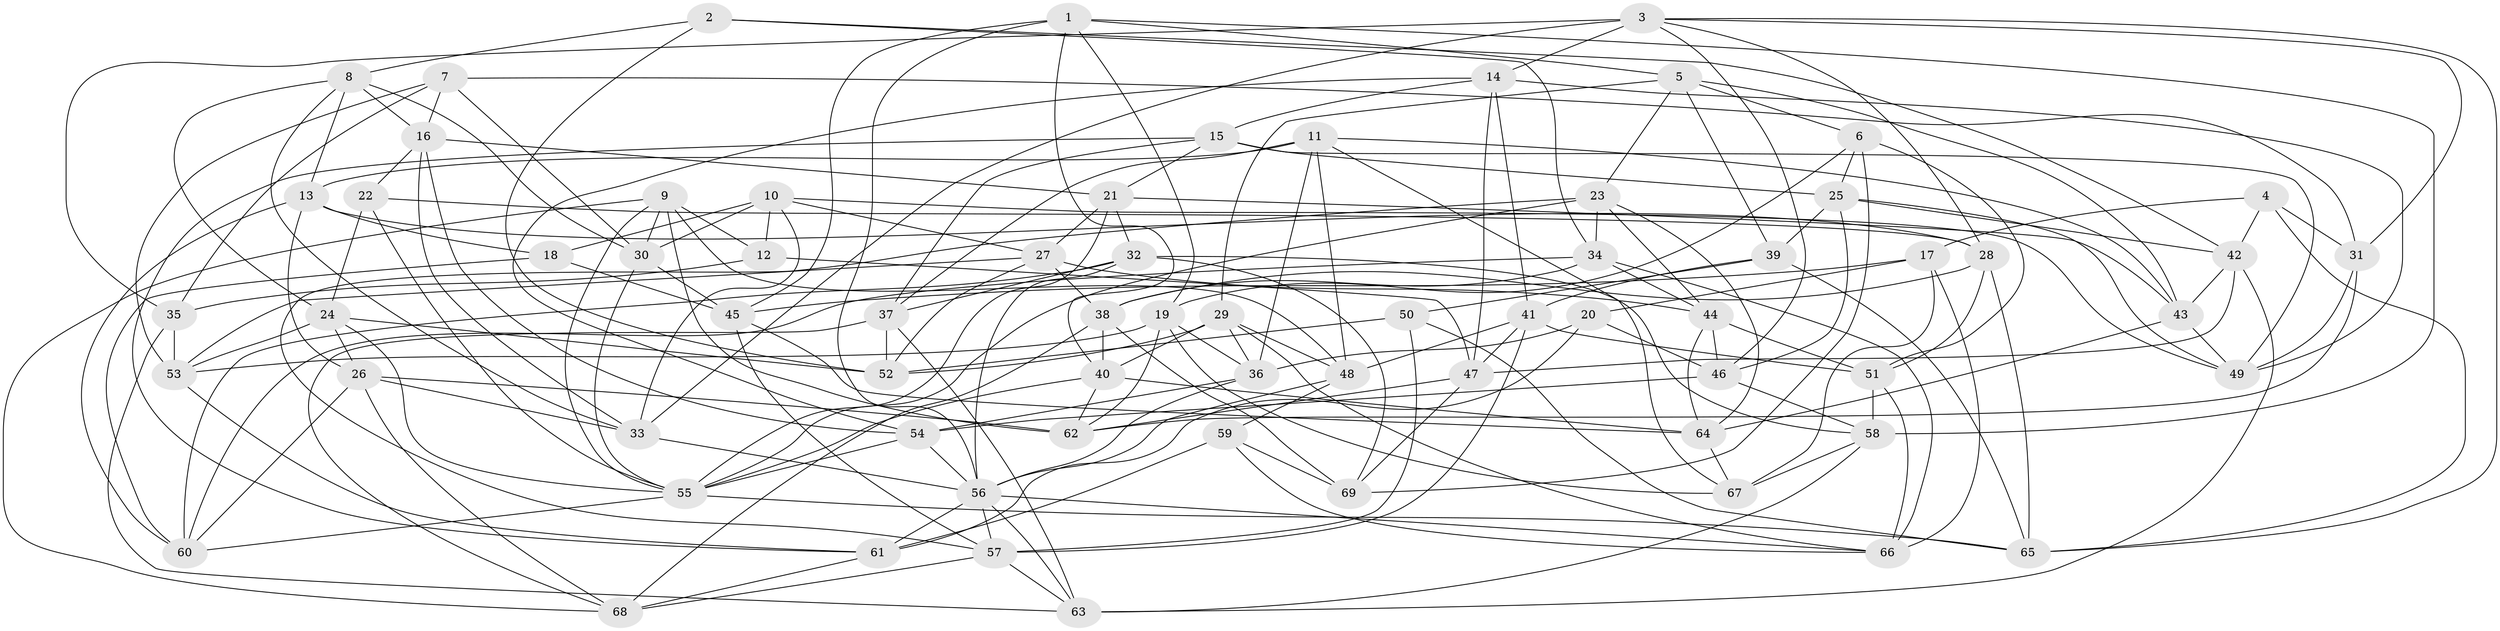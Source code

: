 // original degree distribution, {4: 1.0}
// Generated by graph-tools (version 1.1) at 2025/27/03/09/25 03:27:01]
// undirected, 69 vertices, 200 edges
graph export_dot {
graph [start="1"]
  node [color=gray90,style=filled];
  1;
  2;
  3;
  4;
  5;
  6;
  7;
  8;
  9;
  10;
  11;
  12;
  13;
  14;
  15;
  16;
  17;
  18;
  19;
  20;
  21;
  22;
  23;
  24;
  25;
  26;
  27;
  28;
  29;
  30;
  31;
  32;
  33;
  34;
  35;
  36;
  37;
  38;
  39;
  40;
  41;
  42;
  43;
  44;
  45;
  46;
  47;
  48;
  49;
  50;
  51;
  52;
  53;
  54;
  55;
  56;
  57;
  58;
  59;
  60;
  61;
  62;
  63;
  64;
  65;
  66;
  67;
  68;
  69;
  1 -- 5 [weight=1.0];
  1 -- 19 [weight=1.0];
  1 -- 40 [weight=1.0];
  1 -- 45 [weight=1.0];
  1 -- 56 [weight=1.0];
  1 -- 58 [weight=1.0];
  2 -- 8 [weight=1.0];
  2 -- 34 [weight=1.0];
  2 -- 42 [weight=1.0];
  2 -- 52 [weight=1.0];
  3 -- 14 [weight=1.0];
  3 -- 28 [weight=1.0];
  3 -- 31 [weight=1.0];
  3 -- 33 [weight=1.0];
  3 -- 35 [weight=2.0];
  3 -- 46 [weight=1.0];
  3 -- 65 [weight=1.0];
  4 -- 17 [weight=1.0];
  4 -- 31 [weight=1.0];
  4 -- 42 [weight=1.0];
  4 -- 65 [weight=1.0];
  5 -- 6 [weight=1.0];
  5 -- 23 [weight=1.0];
  5 -- 29 [weight=1.0];
  5 -- 39 [weight=1.0];
  5 -- 43 [weight=1.0];
  6 -- 19 [weight=1.0];
  6 -- 25 [weight=1.0];
  6 -- 51 [weight=1.0];
  6 -- 69 [weight=2.0];
  7 -- 16 [weight=1.0];
  7 -- 30 [weight=1.0];
  7 -- 31 [weight=2.0];
  7 -- 35 [weight=1.0];
  7 -- 53 [weight=1.0];
  8 -- 13 [weight=1.0];
  8 -- 16 [weight=1.0];
  8 -- 24 [weight=1.0];
  8 -- 30 [weight=1.0];
  8 -- 33 [weight=1.0];
  9 -- 12 [weight=1.0];
  9 -- 30 [weight=1.0];
  9 -- 48 [weight=1.0];
  9 -- 55 [weight=1.0];
  9 -- 62 [weight=1.0];
  9 -- 68 [weight=1.0];
  10 -- 12 [weight=1.0];
  10 -- 18 [weight=1.0];
  10 -- 27 [weight=1.0];
  10 -- 30 [weight=1.0];
  10 -- 33 [weight=1.0];
  10 -- 49 [weight=1.0];
  11 -- 13 [weight=1.0];
  11 -- 36 [weight=1.0];
  11 -- 37 [weight=1.0];
  11 -- 43 [weight=1.0];
  11 -- 48 [weight=1.0];
  11 -- 67 [weight=1.0];
  12 -- 35 [weight=1.0];
  12 -- 47 [weight=1.0];
  13 -- 18 [weight=1.0];
  13 -- 26 [weight=1.0];
  13 -- 28 [weight=1.0];
  13 -- 60 [weight=1.0];
  14 -- 15 [weight=1.0];
  14 -- 41 [weight=1.0];
  14 -- 47 [weight=1.0];
  14 -- 49 [weight=1.0];
  14 -- 54 [weight=1.0];
  15 -- 21 [weight=1.0];
  15 -- 25 [weight=1.0];
  15 -- 37 [weight=1.0];
  15 -- 49 [weight=1.0];
  15 -- 61 [weight=1.0];
  16 -- 21 [weight=1.0];
  16 -- 22 [weight=1.0];
  16 -- 33 [weight=1.0];
  16 -- 54 [weight=1.0];
  17 -- 20 [weight=1.0];
  17 -- 45 [weight=1.0];
  17 -- 66 [weight=1.0];
  17 -- 67 [weight=2.0];
  18 -- 45 [weight=1.0];
  18 -- 60 [weight=1.0];
  19 -- 36 [weight=1.0];
  19 -- 53 [weight=1.0];
  19 -- 62 [weight=1.0];
  19 -- 67 [weight=1.0];
  20 -- 36 [weight=1.0];
  20 -- 46 [weight=1.0];
  20 -- 61 [weight=1.0];
  21 -- 27 [weight=1.0];
  21 -- 32 [weight=1.0];
  21 -- 43 [weight=1.0];
  21 -- 55 [weight=1.0];
  22 -- 24 [weight=1.0];
  22 -- 28 [weight=1.0];
  22 -- 55 [weight=1.0];
  23 -- 34 [weight=1.0];
  23 -- 44 [weight=1.0];
  23 -- 55 [weight=1.0];
  23 -- 57 [weight=1.0];
  23 -- 64 [weight=1.0];
  24 -- 26 [weight=1.0];
  24 -- 52 [weight=1.0];
  24 -- 53 [weight=1.0];
  24 -- 55 [weight=1.0];
  25 -- 39 [weight=1.0];
  25 -- 42 [weight=1.0];
  25 -- 46 [weight=1.0];
  25 -- 49 [weight=1.0];
  26 -- 33 [weight=1.0];
  26 -- 60 [weight=1.0];
  26 -- 62 [weight=1.0];
  26 -- 68 [weight=1.0];
  27 -- 38 [weight=1.0];
  27 -- 44 [weight=1.0];
  27 -- 52 [weight=1.0];
  27 -- 53 [weight=1.0];
  28 -- 38 [weight=1.0];
  28 -- 51 [weight=1.0];
  28 -- 65 [weight=1.0];
  29 -- 36 [weight=1.0];
  29 -- 40 [weight=1.0];
  29 -- 48 [weight=1.0];
  29 -- 52 [weight=1.0];
  29 -- 66 [weight=1.0];
  30 -- 45 [weight=1.0];
  30 -- 55 [weight=1.0];
  31 -- 49 [weight=1.0];
  31 -- 62 [weight=1.0];
  32 -- 37 [weight=1.0];
  32 -- 56 [weight=1.0];
  32 -- 58 [weight=1.0];
  32 -- 60 [weight=1.0];
  32 -- 69 [weight=1.0];
  33 -- 56 [weight=1.0];
  34 -- 38 [weight=1.0];
  34 -- 44 [weight=1.0];
  34 -- 60 [weight=1.0];
  34 -- 66 [weight=1.0];
  35 -- 53 [weight=1.0];
  35 -- 63 [weight=1.0];
  36 -- 54 [weight=1.0];
  36 -- 56 [weight=1.0];
  37 -- 52 [weight=1.0];
  37 -- 63 [weight=1.0];
  37 -- 68 [weight=1.0];
  38 -- 40 [weight=1.0];
  38 -- 68 [weight=1.0];
  38 -- 69 [weight=1.0];
  39 -- 41 [weight=1.0];
  39 -- 50 [weight=2.0];
  39 -- 65 [weight=1.0];
  40 -- 55 [weight=1.0];
  40 -- 62 [weight=1.0];
  40 -- 64 [weight=1.0];
  41 -- 47 [weight=1.0];
  41 -- 48 [weight=1.0];
  41 -- 51 [weight=1.0];
  41 -- 57 [weight=1.0];
  42 -- 43 [weight=1.0];
  42 -- 47 [weight=1.0];
  42 -- 63 [weight=1.0];
  43 -- 49 [weight=1.0];
  43 -- 64 [weight=1.0];
  44 -- 46 [weight=1.0];
  44 -- 51 [weight=1.0];
  44 -- 64 [weight=1.0];
  45 -- 57 [weight=1.0];
  45 -- 64 [weight=1.0];
  46 -- 54 [weight=1.0];
  46 -- 58 [weight=1.0];
  47 -- 62 [weight=1.0];
  47 -- 69 [weight=1.0];
  48 -- 56 [weight=1.0];
  48 -- 59 [weight=1.0];
  50 -- 52 [weight=1.0];
  50 -- 57 [weight=2.0];
  50 -- 65 [weight=1.0];
  51 -- 58 [weight=1.0];
  51 -- 66 [weight=1.0];
  53 -- 61 [weight=1.0];
  54 -- 55 [weight=1.0];
  54 -- 56 [weight=1.0];
  55 -- 60 [weight=1.0];
  55 -- 65 [weight=1.0];
  56 -- 57 [weight=1.0];
  56 -- 61 [weight=1.0];
  56 -- 63 [weight=1.0];
  56 -- 66 [weight=1.0];
  57 -- 63 [weight=1.0];
  57 -- 68 [weight=1.0];
  58 -- 63 [weight=1.0];
  58 -- 67 [weight=1.0];
  59 -- 61 [weight=1.0];
  59 -- 66 [weight=1.0];
  59 -- 69 [weight=1.0];
  61 -- 68 [weight=1.0];
  64 -- 67 [weight=1.0];
}
